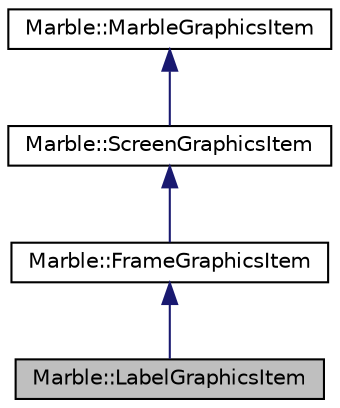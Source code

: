 digraph "Marble::LabelGraphicsItem"
{
  edge [fontname="Helvetica",fontsize="10",labelfontname="Helvetica",labelfontsize="10"];
  node [fontname="Helvetica",fontsize="10",shape=record];
  Node1 [label="Marble::LabelGraphicsItem",height=0.2,width=0.4,color="black", fillcolor="grey75", style="filled" fontcolor="black"];
  Node2 -> Node1 [dir="back",color="midnightblue",fontsize="10",style="solid",fontname="Helvetica"];
  Node2 [label="Marble::FrameGraphicsItem",height=0.2,width=0.4,color="black", fillcolor="white", style="filled",URL="$class_marble_1_1_frame_graphics_item.html"];
  Node3 -> Node2 [dir="back",color="midnightblue",fontsize="10",style="solid",fontname="Helvetica"];
  Node3 [label="Marble::ScreenGraphicsItem",height=0.2,width=0.4,color="black", fillcolor="white", style="filled",URL="$class_marble_1_1_screen_graphics_item.html"];
  Node4 -> Node3 [dir="back",color="midnightblue",fontsize="10",style="solid",fontname="Helvetica"];
  Node4 [label="Marble::MarbleGraphicsItem",height=0.2,width=0.4,color="black", fillcolor="white", style="filled",URL="$class_marble_1_1_marble_graphics_item.html"];
}

